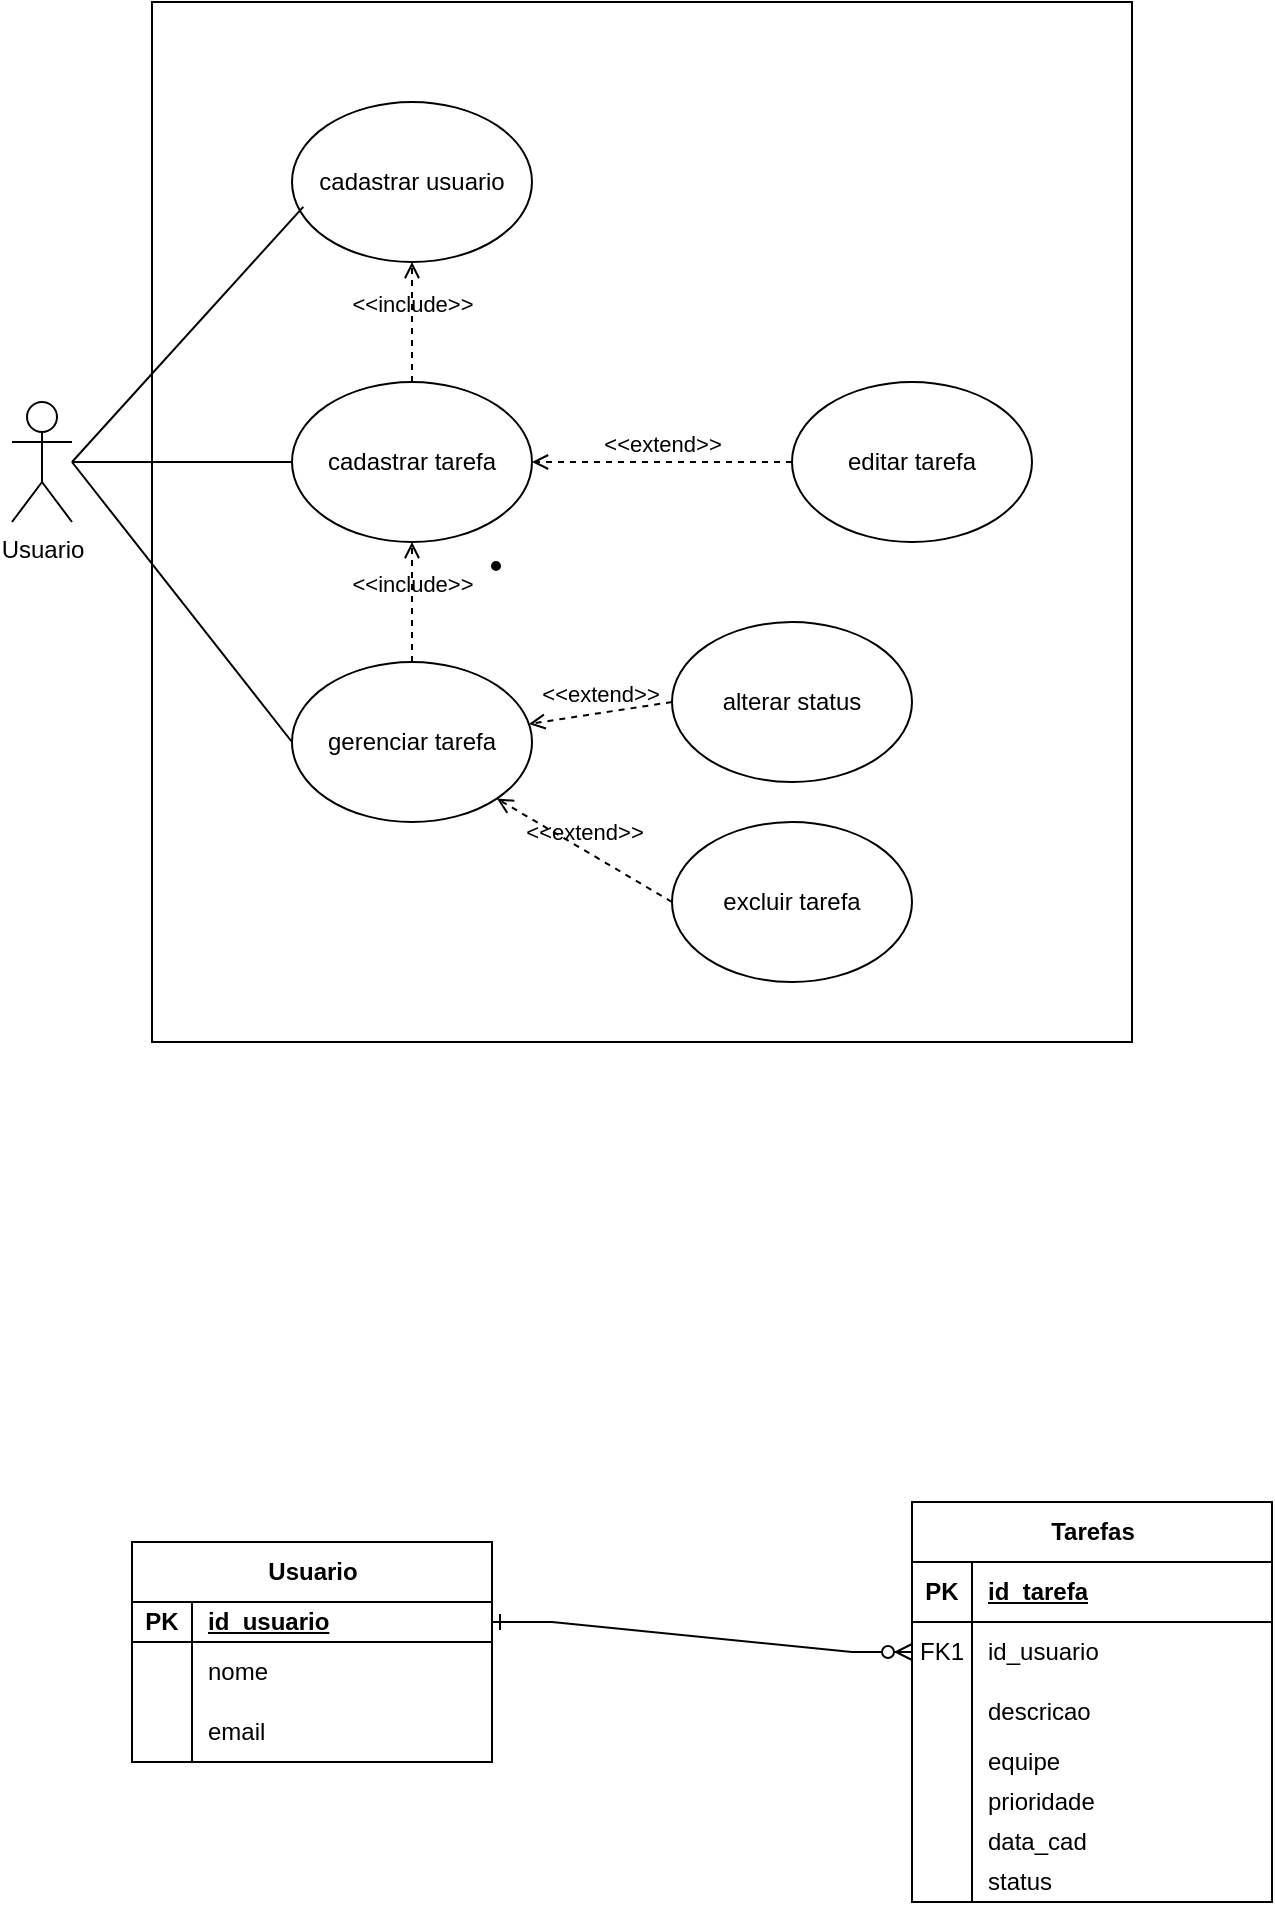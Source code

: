 <mxfile version="24.8.4">
  <diagram name="Página-1" id="43i5dAd9sNCbg14lesok">
    <mxGraphModel grid="1" page="1" gridSize="10" guides="1" tooltips="1" connect="1" arrows="1" fold="1" pageScale="1" pageWidth="827" pageHeight="1169" math="0" shadow="0">
      <root>
        <mxCell id="0" />
        <mxCell id="1" parent="0" />
        <mxCell id="2hvbKt_cxeXxMjdNDZAM-1" value="" style="rounded=0;whiteSpace=wrap;html=1;" vertex="1" parent="1">
          <mxGeometry x="120" y="40" width="490" height="520" as="geometry" />
        </mxCell>
        <mxCell id="2hvbKt_cxeXxMjdNDZAM-2" value="Usuario" style="shape=umlActor;verticalLabelPosition=bottom;verticalAlign=top;html=1;outlineConnect=0;" vertex="1" parent="1">
          <mxGeometry x="50" y="240" width="30" height="60" as="geometry" />
        </mxCell>
        <mxCell id="2hvbKt_cxeXxMjdNDZAM-3" value="cadastrar usuario" style="ellipse;whiteSpace=wrap;html=1;" vertex="1" parent="1">
          <mxGeometry x="190" y="90" width="120" height="80" as="geometry" />
        </mxCell>
        <mxCell id="2hvbKt_cxeXxMjdNDZAM-4" value="cadastrar tarefa" style="ellipse;whiteSpace=wrap;html=1;" vertex="1" parent="1">
          <mxGeometry x="190" y="230" width="120" height="80" as="geometry" />
        </mxCell>
        <mxCell id="2hvbKt_cxeXxMjdNDZAM-5" value="gerenciar tarefa" style="ellipse;whiteSpace=wrap;html=1;" vertex="1" parent="1">
          <mxGeometry x="190" y="370" width="120" height="80" as="geometry" />
        </mxCell>
        <mxCell id="2hvbKt_cxeXxMjdNDZAM-7" value="editar tarefa" style="ellipse;whiteSpace=wrap;html=1;" vertex="1" parent="1">
          <mxGeometry x="440" y="230" width="120" height="80" as="geometry" />
        </mxCell>
        <mxCell id="2hvbKt_cxeXxMjdNDZAM-8" value="alterar status" style="ellipse;whiteSpace=wrap;html=1;" vertex="1" parent="1">
          <mxGeometry x="380" y="350" width="120" height="80" as="geometry" />
        </mxCell>
        <mxCell id="2hvbKt_cxeXxMjdNDZAM-9" value="excluir tarefa" style="ellipse;whiteSpace=wrap;html=1;" vertex="1" parent="1">
          <mxGeometry x="380" y="450" width="120" height="80" as="geometry" />
        </mxCell>
        <mxCell id="2hvbKt_cxeXxMjdNDZAM-12" value="" style="endArrow=none;html=1;rounded=0;endFill=0;" edge="1" parent="1" target="2hvbKt_cxeXxMjdNDZAM-4">
          <mxGeometry width="50" height="50" relative="1" as="geometry">
            <mxPoint x="80" y="270" as="sourcePoint" />
            <mxPoint x="440" y="350" as="targetPoint" />
          </mxGeometry>
        </mxCell>
        <mxCell id="2hvbKt_cxeXxMjdNDZAM-13" value="" style="endArrow=none;html=1;rounded=0;entryX=0;entryY=0.5;entryDx=0;entryDy=0;endFill=0;" edge="1" parent="1" target="2hvbKt_cxeXxMjdNDZAM-5">
          <mxGeometry width="50" height="50" relative="1" as="geometry">
            <mxPoint x="80" y="270" as="sourcePoint" />
            <mxPoint x="201" y="266" as="targetPoint" />
          </mxGeometry>
        </mxCell>
        <mxCell id="2hvbKt_cxeXxMjdNDZAM-14" value="" style="endArrow=none;html=1;rounded=0;entryX=0.047;entryY=0.655;entryDx=0;entryDy=0;entryPerimeter=0;endFill=0;" edge="1" parent="1" target="2hvbKt_cxeXxMjdNDZAM-3">
          <mxGeometry width="50" height="50" relative="1" as="geometry">
            <mxPoint x="80" y="270" as="sourcePoint" />
            <mxPoint x="211" y="276" as="targetPoint" />
          </mxGeometry>
        </mxCell>
        <mxCell id="2hvbKt_cxeXxMjdNDZAM-15" value="&amp;lt;&amp;lt;include&amp;gt;&amp;gt;" style="html=1;verticalAlign=bottom;labelBackgroundColor=none;endArrow=open;endFill=0;dashed=1;rounded=0;exitX=0.5;exitY=0;exitDx=0;exitDy=0;entryX=0.5;entryY=1;entryDx=0;entryDy=0;" edge="1" parent="1" source="2hvbKt_cxeXxMjdNDZAM-4" target="2hvbKt_cxeXxMjdNDZAM-3">
          <mxGeometry width="160" relative="1" as="geometry">
            <mxPoint x="300" y="320" as="sourcePoint" />
            <mxPoint x="460" y="320" as="targetPoint" />
          </mxGeometry>
        </mxCell>
        <mxCell id="2hvbKt_cxeXxMjdNDZAM-16" value="&amp;lt;&amp;lt;include&amp;gt;&amp;gt;" style="html=1;verticalAlign=bottom;labelBackgroundColor=none;endArrow=open;endFill=0;dashed=1;rounded=0;exitX=0.5;exitY=0;exitDx=0;exitDy=0;" edge="1" parent="1" source="2hvbKt_cxeXxMjdNDZAM-5" target="2hvbKt_cxeXxMjdNDZAM-4">
          <mxGeometry width="160" relative="1" as="geometry">
            <mxPoint x="300" y="320" as="sourcePoint" />
            <mxPoint x="460" y="320" as="targetPoint" />
          </mxGeometry>
        </mxCell>
        <mxCell id="2hvbKt_cxeXxMjdNDZAM-17" value="&amp;lt;&amp;lt;extend&amp;gt;&amp;gt;" style="html=1;verticalAlign=bottom;labelBackgroundColor=none;endArrow=open;endFill=0;dashed=1;rounded=0;exitX=0;exitY=0.5;exitDx=0;exitDy=0;entryX=1;entryY=0.5;entryDx=0;entryDy=0;" edge="1" parent="1" source="2hvbKt_cxeXxMjdNDZAM-7" target="2hvbKt_cxeXxMjdNDZAM-4">
          <mxGeometry width="160" relative="1" as="geometry">
            <mxPoint x="300" y="320" as="sourcePoint" />
            <mxPoint x="460" y="320" as="targetPoint" />
          </mxGeometry>
        </mxCell>
        <mxCell id="2hvbKt_cxeXxMjdNDZAM-18" value="&amp;lt;&amp;lt;extend&amp;gt;&amp;gt;" style="html=1;verticalAlign=bottom;labelBackgroundColor=none;endArrow=open;endFill=0;dashed=1;rounded=0;exitX=0;exitY=0.5;exitDx=0;exitDy=0;" edge="1" parent="1" source="2hvbKt_cxeXxMjdNDZAM-8" target="2hvbKt_cxeXxMjdNDZAM-5">
          <mxGeometry width="160" relative="1" as="geometry">
            <mxPoint x="300" y="320" as="sourcePoint" />
            <mxPoint x="460" y="320" as="targetPoint" />
          </mxGeometry>
        </mxCell>
        <mxCell id="2hvbKt_cxeXxMjdNDZAM-19" value="&amp;lt;&amp;lt;extend&amp;gt;&amp;gt;" style="html=1;verticalAlign=bottom;labelBackgroundColor=none;endArrow=open;endFill=0;dashed=1;rounded=0;exitX=0;exitY=0.5;exitDx=0;exitDy=0;entryX=1;entryY=1;entryDx=0;entryDy=0;" edge="1" parent="1" source="2hvbKt_cxeXxMjdNDZAM-9" target="2hvbKt_cxeXxMjdNDZAM-5">
          <mxGeometry width="160" relative="1" as="geometry">
            <mxPoint x="300" y="320" as="sourcePoint" />
            <mxPoint x="460" y="320" as="targetPoint" />
          </mxGeometry>
        </mxCell>
        <mxCell id="2hvbKt_cxeXxMjdNDZAM-26" value="" style="ellipse;html=1;fillColor=strokeColor;" vertex="1" parent="1">
          <mxGeometry x="290" y="320" width="4" height="4" as="geometry" />
        </mxCell>
        <mxCell id="2hvbKt_cxeXxMjdNDZAM-28" value="Usuario" style="shape=table;startSize=30;container=1;collapsible=1;childLayout=tableLayout;fixedRows=1;rowLines=0;fontStyle=1;align=center;resizeLast=1;html=1;" vertex="1" parent="1">
          <mxGeometry x="110" y="810" width="180" height="110" as="geometry" />
        </mxCell>
        <mxCell id="2hvbKt_cxeXxMjdNDZAM-29" value="" style="shape=tableRow;horizontal=0;startSize=0;swimlaneHead=0;swimlaneBody=0;fillColor=none;collapsible=0;dropTarget=0;points=[[0,0.5],[1,0.5]];portConstraint=eastwest;top=0;left=0;right=0;bottom=1;" vertex="1" parent="2hvbKt_cxeXxMjdNDZAM-28">
          <mxGeometry y="30" width="180" height="20" as="geometry" />
        </mxCell>
        <mxCell id="2hvbKt_cxeXxMjdNDZAM-30" value="PK" style="shape=partialRectangle;connectable=0;fillColor=none;top=0;left=0;bottom=0;right=0;fontStyle=1;overflow=hidden;whiteSpace=wrap;html=1;" vertex="1" parent="2hvbKt_cxeXxMjdNDZAM-29">
          <mxGeometry width="30" height="20" as="geometry">
            <mxRectangle width="30" height="20" as="alternateBounds" />
          </mxGeometry>
        </mxCell>
        <mxCell id="2hvbKt_cxeXxMjdNDZAM-31" value="id_usuario" style="shape=partialRectangle;connectable=0;fillColor=none;top=0;left=0;bottom=0;right=0;align=left;spacingLeft=6;fontStyle=5;overflow=hidden;whiteSpace=wrap;html=1;" vertex="1" parent="2hvbKt_cxeXxMjdNDZAM-29">
          <mxGeometry x="30" width="150" height="20" as="geometry">
            <mxRectangle width="150" height="20" as="alternateBounds" />
          </mxGeometry>
        </mxCell>
        <mxCell id="2hvbKt_cxeXxMjdNDZAM-32" value="" style="shape=tableRow;horizontal=0;startSize=0;swimlaneHead=0;swimlaneBody=0;fillColor=none;collapsible=0;dropTarget=0;points=[[0,0.5],[1,0.5]];portConstraint=eastwest;top=0;left=0;right=0;bottom=0;" vertex="1" parent="2hvbKt_cxeXxMjdNDZAM-28">
          <mxGeometry y="50" width="180" height="30" as="geometry" />
        </mxCell>
        <mxCell id="2hvbKt_cxeXxMjdNDZAM-33" value="" style="shape=partialRectangle;connectable=0;fillColor=none;top=0;left=0;bottom=0;right=0;editable=1;overflow=hidden;whiteSpace=wrap;html=1;" vertex="1" parent="2hvbKt_cxeXxMjdNDZAM-32">
          <mxGeometry width="30" height="30" as="geometry">
            <mxRectangle width="30" height="30" as="alternateBounds" />
          </mxGeometry>
        </mxCell>
        <mxCell id="2hvbKt_cxeXxMjdNDZAM-34" value="nome" style="shape=partialRectangle;connectable=0;fillColor=none;top=0;left=0;bottom=0;right=0;align=left;spacingLeft=6;overflow=hidden;whiteSpace=wrap;html=1;" vertex="1" parent="2hvbKt_cxeXxMjdNDZAM-32">
          <mxGeometry x="30" width="150" height="30" as="geometry">
            <mxRectangle width="150" height="30" as="alternateBounds" />
          </mxGeometry>
        </mxCell>
        <mxCell id="2hvbKt_cxeXxMjdNDZAM-35" value="" style="shape=tableRow;horizontal=0;startSize=0;swimlaneHead=0;swimlaneBody=0;fillColor=none;collapsible=0;dropTarget=0;points=[[0,0.5],[1,0.5]];portConstraint=eastwest;top=0;left=0;right=0;bottom=0;" vertex="1" parent="2hvbKt_cxeXxMjdNDZAM-28">
          <mxGeometry y="80" width="180" height="30" as="geometry" />
        </mxCell>
        <mxCell id="2hvbKt_cxeXxMjdNDZAM-36" value="" style="shape=partialRectangle;connectable=0;fillColor=none;top=0;left=0;bottom=0;right=0;editable=1;overflow=hidden;whiteSpace=wrap;html=1;" vertex="1" parent="2hvbKt_cxeXxMjdNDZAM-35">
          <mxGeometry width="30" height="30" as="geometry">
            <mxRectangle width="30" height="30" as="alternateBounds" />
          </mxGeometry>
        </mxCell>
        <mxCell id="2hvbKt_cxeXxMjdNDZAM-37" value="email" style="shape=partialRectangle;connectable=0;fillColor=none;top=0;left=0;bottom=0;right=0;align=left;spacingLeft=6;overflow=hidden;whiteSpace=wrap;html=1;" vertex="1" parent="2hvbKt_cxeXxMjdNDZAM-35">
          <mxGeometry x="30" width="150" height="30" as="geometry">
            <mxRectangle width="150" height="30" as="alternateBounds" />
          </mxGeometry>
        </mxCell>
        <mxCell id="2hvbKt_cxeXxMjdNDZAM-70" value="Tarefas" style="shape=table;startSize=30;container=1;collapsible=1;childLayout=tableLayout;fixedRows=1;rowLines=0;fontStyle=1;align=center;resizeLast=1;html=1;" vertex="1" parent="1">
          <mxGeometry x="500" y="790" width="180" height="200" as="geometry">
            <mxRectangle x="500" y="800" width="80" height="30" as="alternateBounds" />
          </mxGeometry>
        </mxCell>
        <mxCell id="2hvbKt_cxeXxMjdNDZAM-71" value="" style="shape=tableRow;horizontal=0;startSize=0;swimlaneHead=0;swimlaneBody=0;fillColor=none;collapsible=0;dropTarget=0;points=[[0,0.5],[1,0.5]];portConstraint=eastwest;top=0;left=0;right=0;bottom=1;" vertex="1" parent="2hvbKt_cxeXxMjdNDZAM-70">
          <mxGeometry y="30" width="180" height="30" as="geometry" />
        </mxCell>
        <mxCell id="2hvbKt_cxeXxMjdNDZAM-72" value="PK" style="shape=partialRectangle;connectable=0;fillColor=none;top=0;left=0;bottom=0;right=0;fontStyle=1;overflow=hidden;whiteSpace=wrap;html=1;" vertex="1" parent="2hvbKt_cxeXxMjdNDZAM-71">
          <mxGeometry width="30" height="30" as="geometry">
            <mxRectangle width="30" height="30" as="alternateBounds" />
          </mxGeometry>
        </mxCell>
        <mxCell id="2hvbKt_cxeXxMjdNDZAM-73" value="id_tarefa" style="shape=partialRectangle;connectable=0;fillColor=none;top=0;left=0;bottom=0;right=0;align=left;spacingLeft=6;fontStyle=5;overflow=hidden;whiteSpace=wrap;html=1;" vertex="1" parent="2hvbKt_cxeXxMjdNDZAM-71">
          <mxGeometry x="30" width="150" height="30" as="geometry">
            <mxRectangle width="150" height="30" as="alternateBounds" />
          </mxGeometry>
        </mxCell>
        <mxCell id="2hvbKt_cxeXxMjdNDZAM-74" value="" style="shape=tableRow;horizontal=0;startSize=0;swimlaneHead=0;swimlaneBody=0;fillColor=none;collapsible=0;dropTarget=0;points=[[0,0.5],[1,0.5]];portConstraint=eastwest;top=0;left=0;right=0;bottom=0;" vertex="1" parent="2hvbKt_cxeXxMjdNDZAM-70">
          <mxGeometry y="60" width="180" height="30" as="geometry" />
        </mxCell>
        <mxCell id="2hvbKt_cxeXxMjdNDZAM-75" value="FK1" style="shape=partialRectangle;connectable=0;fillColor=none;top=0;left=0;bottom=0;right=0;editable=1;overflow=hidden;whiteSpace=wrap;html=1;" vertex="1" parent="2hvbKt_cxeXxMjdNDZAM-74">
          <mxGeometry width="30" height="30" as="geometry">
            <mxRectangle width="30" height="30" as="alternateBounds" />
          </mxGeometry>
        </mxCell>
        <mxCell id="2hvbKt_cxeXxMjdNDZAM-76" value="id_usuario" style="shape=partialRectangle;connectable=0;fillColor=none;top=0;left=0;bottom=0;right=0;align=left;spacingLeft=6;overflow=hidden;whiteSpace=wrap;html=1;" vertex="1" parent="2hvbKt_cxeXxMjdNDZAM-74">
          <mxGeometry x="30" width="150" height="30" as="geometry">
            <mxRectangle width="150" height="30" as="alternateBounds" />
          </mxGeometry>
        </mxCell>
        <mxCell id="2hvbKt_cxeXxMjdNDZAM-77" value="" style="shape=tableRow;horizontal=0;startSize=0;swimlaneHead=0;swimlaneBody=0;fillColor=none;collapsible=0;dropTarget=0;points=[[0,0.5],[1,0.5]];portConstraint=eastwest;top=0;left=0;right=0;bottom=0;" vertex="1" parent="2hvbKt_cxeXxMjdNDZAM-70">
          <mxGeometry y="90" width="180" height="30" as="geometry" />
        </mxCell>
        <mxCell id="2hvbKt_cxeXxMjdNDZAM-78" value="" style="shape=partialRectangle;connectable=0;fillColor=none;top=0;left=0;bottom=0;right=0;editable=1;overflow=hidden;whiteSpace=wrap;html=1;" vertex="1" parent="2hvbKt_cxeXxMjdNDZAM-77">
          <mxGeometry width="30" height="30" as="geometry">
            <mxRectangle width="30" height="30" as="alternateBounds" />
          </mxGeometry>
        </mxCell>
        <mxCell id="2hvbKt_cxeXxMjdNDZAM-79" value="descricao" style="shape=partialRectangle;connectable=0;fillColor=none;top=0;left=0;bottom=0;right=0;align=left;spacingLeft=6;overflow=hidden;whiteSpace=wrap;html=1;" vertex="1" parent="2hvbKt_cxeXxMjdNDZAM-77">
          <mxGeometry x="30" width="150" height="30" as="geometry">
            <mxRectangle width="150" height="30" as="alternateBounds" />
          </mxGeometry>
        </mxCell>
        <mxCell id="2hvbKt_cxeXxMjdNDZAM-80" value="" style="shape=tableRow;horizontal=0;startSize=0;swimlaneHead=0;swimlaneBody=0;fillColor=none;collapsible=0;dropTarget=0;points=[[0,0.5],[1,0.5]];portConstraint=eastwest;top=0;left=0;right=0;bottom=0;" vertex="1" parent="2hvbKt_cxeXxMjdNDZAM-70">
          <mxGeometry y="120" width="180" height="20" as="geometry" />
        </mxCell>
        <mxCell id="2hvbKt_cxeXxMjdNDZAM-81" value="" style="shape=partialRectangle;connectable=0;fillColor=none;top=0;left=0;bottom=0;right=0;editable=1;overflow=hidden;whiteSpace=wrap;html=1;" vertex="1" parent="2hvbKt_cxeXxMjdNDZAM-80">
          <mxGeometry width="30" height="20" as="geometry">
            <mxRectangle width="30" height="20" as="alternateBounds" />
          </mxGeometry>
        </mxCell>
        <mxCell id="2hvbKt_cxeXxMjdNDZAM-82" value="equipe" style="shape=partialRectangle;connectable=0;fillColor=none;top=0;left=0;bottom=0;right=0;align=left;spacingLeft=6;overflow=hidden;whiteSpace=wrap;html=1;" vertex="1" parent="2hvbKt_cxeXxMjdNDZAM-80">
          <mxGeometry x="30" width="150" height="20" as="geometry">
            <mxRectangle width="150" height="20" as="alternateBounds" />
          </mxGeometry>
        </mxCell>
        <mxCell id="2hvbKt_cxeXxMjdNDZAM-96" value="" style="shape=tableRow;horizontal=0;startSize=0;swimlaneHead=0;swimlaneBody=0;fillColor=none;collapsible=0;dropTarget=0;points=[[0,0.5],[1,0.5]];portConstraint=eastwest;top=0;left=0;right=0;bottom=0;" vertex="1" parent="2hvbKt_cxeXxMjdNDZAM-70">
          <mxGeometry y="140" width="180" height="20" as="geometry" />
        </mxCell>
        <mxCell id="2hvbKt_cxeXxMjdNDZAM-97" value="" style="shape=partialRectangle;connectable=0;fillColor=none;top=0;left=0;bottom=0;right=0;editable=1;overflow=hidden;whiteSpace=wrap;html=1;" vertex="1" parent="2hvbKt_cxeXxMjdNDZAM-96">
          <mxGeometry width="30" height="20" as="geometry">
            <mxRectangle width="30" height="20" as="alternateBounds" />
          </mxGeometry>
        </mxCell>
        <mxCell id="2hvbKt_cxeXxMjdNDZAM-98" value="prioridade" style="shape=partialRectangle;connectable=0;fillColor=none;top=0;left=0;bottom=0;right=0;align=left;spacingLeft=6;overflow=hidden;whiteSpace=wrap;html=1;" vertex="1" parent="2hvbKt_cxeXxMjdNDZAM-96">
          <mxGeometry x="30" width="150" height="20" as="geometry">
            <mxRectangle width="150" height="20" as="alternateBounds" />
          </mxGeometry>
        </mxCell>
        <mxCell id="2hvbKt_cxeXxMjdNDZAM-99" value="" style="shape=tableRow;horizontal=0;startSize=0;swimlaneHead=0;swimlaneBody=0;fillColor=none;collapsible=0;dropTarget=0;points=[[0,0.5],[1,0.5]];portConstraint=eastwest;top=0;left=0;right=0;bottom=0;" vertex="1" parent="2hvbKt_cxeXxMjdNDZAM-70">
          <mxGeometry y="160" width="180" height="20" as="geometry" />
        </mxCell>
        <mxCell id="2hvbKt_cxeXxMjdNDZAM-100" value="" style="shape=partialRectangle;connectable=0;fillColor=none;top=0;left=0;bottom=0;right=0;editable=1;overflow=hidden;whiteSpace=wrap;html=1;" vertex="1" parent="2hvbKt_cxeXxMjdNDZAM-99">
          <mxGeometry width="30" height="20" as="geometry">
            <mxRectangle width="30" height="20" as="alternateBounds" />
          </mxGeometry>
        </mxCell>
        <mxCell id="2hvbKt_cxeXxMjdNDZAM-101" value="data_cad" style="shape=partialRectangle;connectable=0;fillColor=none;top=0;left=0;bottom=0;right=0;align=left;spacingLeft=6;overflow=hidden;whiteSpace=wrap;html=1;" vertex="1" parent="2hvbKt_cxeXxMjdNDZAM-99">
          <mxGeometry x="30" width="150" height="20" as="geometry">
            <mxRectangle width="150" height="20" as="alternateBounds" />
          </mxGeometry>
        </mxCell>
        <mxCell id="2hvbKt_cxeXxMjdNDZAM-102" value="" style="shape=tableRow;horizontal=0;startSize=0;swimlaneHead=0;swimlaneBody=0;fillColor=none;collapsible=0;dropTarget=0;points=[[0,0.5],[1,0.5]];portConstraint=eastwest;top=0;left=0;right=0;bottom=0;" vertex="1" parent="2hvbKt_cxeXxMjdNDZAM-70">
          <mxGeometry y="180" width="180" height="20" as="geometry" />
        </mxCell>
        <mxCell id="2hvbKt_cxeXxMjdNDZAM-103" value="" style="shape=partialRectangle;connectable=0;fillColor=none;top=0;left=0;bottom=0;right=0;editable=1;overflow=hidden;whiteSpace=wrap;html=1;" vertex="1" parent="2hvbKt_cxeXxMjdNDZAM-102">
          <mxGeometry width="30" height="20" as="geometry">
            <mxRectangle width="30" height="20" as="alternateBounds" />
          </mxGeometry>
        </mxCell>
        <mxCell id="2hvbKt_cxeXxMjdNDZAM-104" value="status" style="shape=partialRectangle;connectable=0;fillColor=none;top=0;left=0;bottom=0;right=0;align=left;spacingLeft=6;overflow=hidden;whiteSpace=wrap;html=1;" vertex="1" parent="2hvbKt_cxeXxMjdNDZAM-102">
          <mxGeometry x="30" width="150" height="20" as="geometry">
            <mxRectangle width="150" height="20" as="alternateBounds" />
          </mxGeometry>
        </mxCell>
        <mxCell id="2hvbKt_cxeXxMjdNDZAM-105" value="" style="edgeStyle=entityRelationEdgeStyle;fontSize=12;html=1;endArrow=ERzeroToMany;startArrow=ERone;rounded=0;exitX=1;exitY=0.5;exitDx=0;exitDy=0;startFill=0;entryX=0;entryY=0.5;entryDx=0;entryDy=0;" edge="1" parent="1" source="2hvbKt_cxeXxMjdNDZAM-29" target="2hvbKt_cxeXxMjdNDZAM-74">
          <mxGeometry width="100" height="100" relative="1" as="geometry">
            <mxPoint x="330" y="960" as="sourcePoint" />
            <mxPoint x="430" y="860" as="targetPoint" />
            <Array as="points">
              <mxPoint x="289" y="850" />
            </Array>
          </mxGeometry>
        </mxCell>
      </root>
    </mxGraphModel>
  </diagram>
</mxfile>
